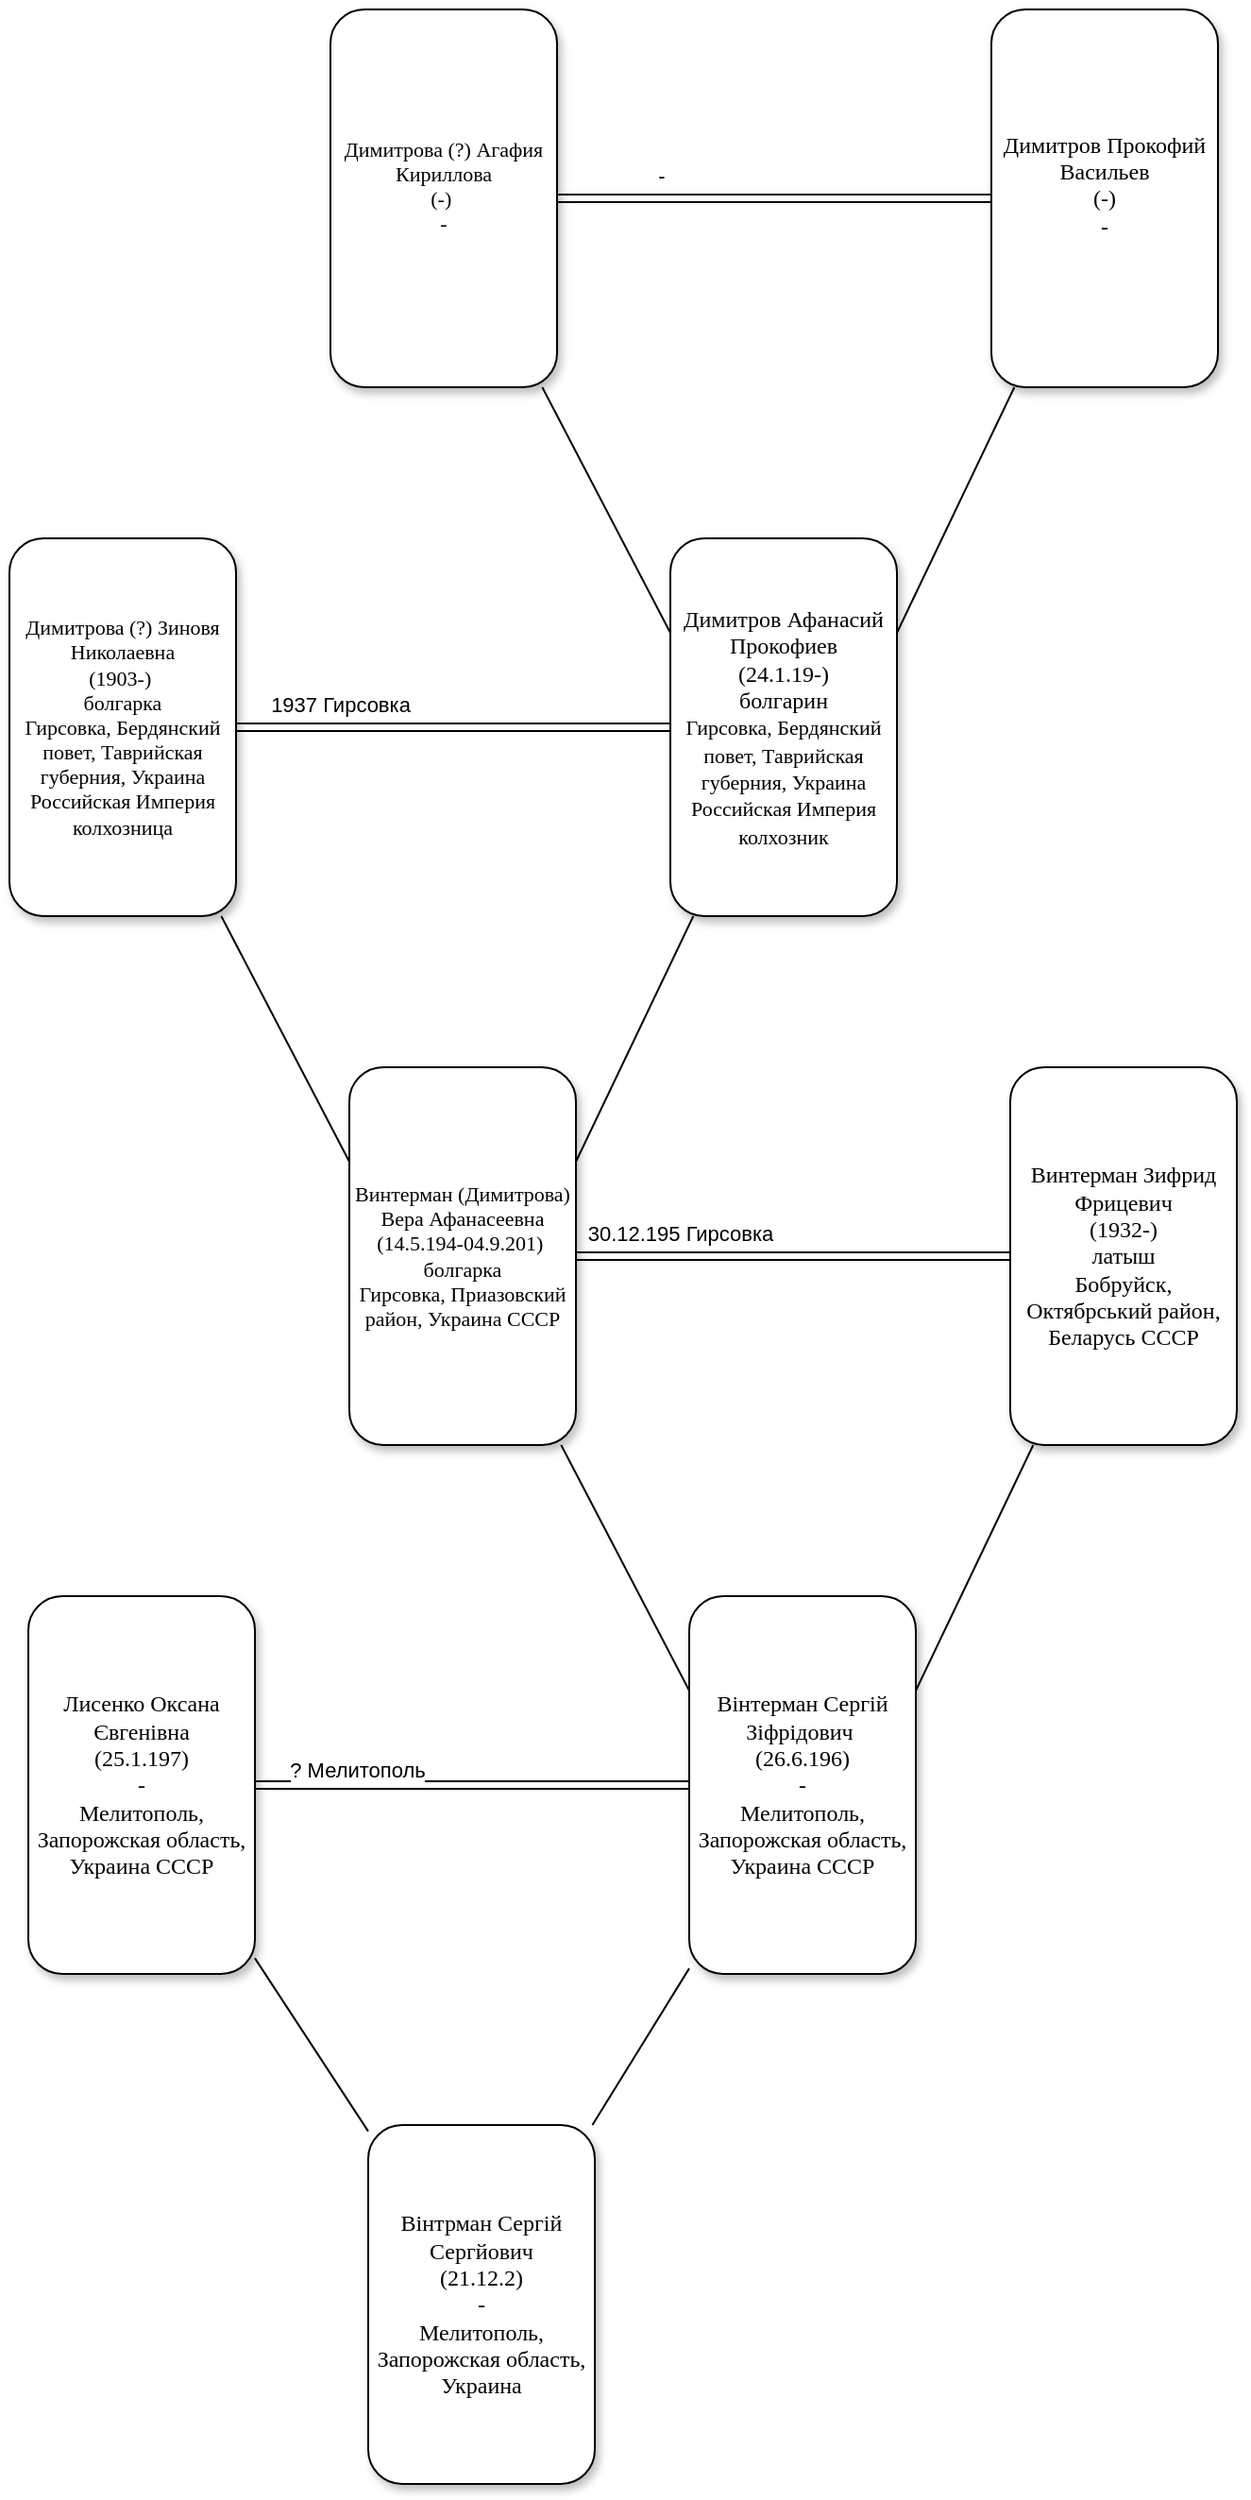 <mxfile version="24.8.4">
  <diagram name="Page-1" id="10a91c8b-09ff-31b1-d368-03940ed4cc9e">
    <mxGraphModel dx="1173" dy="1439" grid="1" gridSize="10" guides="1" tooltips="1" connect="1" arrows="1" fold="1" page="1" pageScale="1" pageWidth="1100" pageHeight="850" background="none" math="0" shadow="0">
      <root>
        <mxCell id="0" />
        <mxCell id="1" parent="0" />
        <mxCell id="62893188c0fa7362-1" value="Вінтрман Сергій Сергйович&lt;div&gt;(21.12.2)&lt;/div&gt;&lt;div&gt;-&lt;/div&gt;&lt;div&gt;Мелитополь, Запорожская область, Украина&lt;/div&gt;" style="whiteSpace=wrap;html=1;rounded=1;shadow=1;labelBackgroundColor=none;strokeWidth=1;fontFamily=Verdana;fontSize=12;align=center;" parent="1" vertex="1">
          <mxGeometry x="480" y="690" width="120" height="190" as="geometry" />
        </mxCell>
        <mxCell id="62893188c0fa7362-2" value="Лисенко Оксана Євгенівна&lt;div&gt;(25.1.197)&lt;/div&gt;&lt;div&gt;-&lt;/div&gt;&lt;div&gt;Мелитополь, Запорожская область, Украина СССР&lt;/div&gt;" style="whiteSpace=wrap;html=1;rounded=1;shadow=1;labelBackgroundColor=none;strokeWidth=1;fontFamily=Verdana;fontSize=12;align=center;" parent="1" vertex="1">
          <mxGeometry x="300" y="410" width="120" height="200" as="geometry" />
        </mxCell>
        <mxCell id="c7k48cxhKmRUR40ziaNG-1" style="edgeStyle=orthogonalEdgeStyle;rounded=0;orthogonalLoop=1;jettySize=auto;html=1;exitX=0;exitY=0.5;exitDx=0;exitDy=0;entryX=1;entryY=0.5;entryDx=0;entryDy=0;strokeColor=default;shape=link;" edge="1" parent="1" source="62893188c0fa7362-3" target="62893188c0fa7362-2">
          <mxGeometry relative="1" as="geometry" />
        </mxCell>
        <mxCell id="c7k48cxhKmRUR40ziaNG-17" value="? Мелитополь" style="edgeLabel;html=1;align=center;verticalAlign=middle;resizable=0;points=[];" vertex="1" connectable="0" parent="c7k48cxhKmRUR40ziaNG-1">
          <mxGeometry x="0.531" y="-8" relative="1" as="geometry">
            <mxPoint as="offset" />
          </mxGeometry>
        </mxCell>
        <mxCell id="62893188c0fa7362-3" value="&lt;span&gt;Вінтерман Сергій Зіфрідович&amp;nbsp;&lt;/span&gt;&lt;div&gt;(26.6.196)&lt;/div&gt;&lt;div&gt;-&lt;/div&gt;&lt;div&gt;Мелитополь, Запорожская область, Украина СССР&lt;/div&gt;" style="whiteSpace=wrap;html=1;rounded=1;shadow=1;labelBackgroundColor=none;strokeWidth=1;fontFamily=Verdana;fontSize=12;align=center;" parent="1" vertex="1">
          <mxGeometry x="650" y="410" width="120" height="200" as="geometry" />
        </mxCell>
        <mxCell id="62893188c0fa7362-4" value="" style="rounded=0;html=1;labelBackgroundColor=none;startArrow=none;startFill=0;startSize=5;endArrow=none;endFill=0;endSize=5;jettySize=auto;orthogonalLoop=1;strokeWidth=1;fontFamily=Verdana;fontSize=12" parent="1" source="62893188c0fa7362-1" target="62893188c0fa7362-3" edge="1">
          <mxGeometry x="-0.3" y="13" relative="1" as="geometry">
            <mxPoint as="offset" />
          </mxGeometry>
        </mxCell>
        <mxCell id="62893188c0fa7362-5" value="" style="rounded=0;html=1;labelBackgroundColor=none;startArrow=none;startFill=0;startSize=5;endArrow=none;endFill=0;endSize=5;jettySize=auto;orthogonalLoop=1;strokeWidth=1;fontFamily=Verdana;fontSize=12" parent="1" source="62893188c0fa7362-1" target="62893188c0fa7362-2" edge="1">
          <mxGeometry x="-0.359" y="-11" relative="1" as="geometry">
            <mxPoint as="offset" />
          </mxGeometry>
        </mxCell>
        <mxCell id="c7k48cxhKmRUR40ziaNG-10" value="&lt;div style=&quot;font-size: 11px;&quot;&gt;&lt;font style=&quot;font-size: 11px;&quot;&gt;Винтерман (Димитрова) Вера Афанасеевна&lt;/font&gt;&lt;/div&gt;&lt;div style=&quot;font-size: 11px;&quot;&gt;&lt;font style=&quot;font-size: 11px;&quot;&gt;(14.5.194-04.9.201)&amp;nbsp;&lt;/font&gt;&lt;/div&gt;&lt;div style=&quot;font-size: 11px;&quot;&gt;&lt;font style=&quot;font-size: 11px;&quot;&gt;болгарка&lt;/font&gt;&lt;/div&gt;&lt;div style=&quot;font-size: 11px;&quot;&gt;&lt;font style=&quot;font-size: 11px;&quot;&gt;Гирсовка, Приазовский район, Украина СССР&lt;/font&gt;&lt;/div&gt;" style="whiteSpace=wrap;html=1;rounded=1;shadow=1;labelBackgroundColor=none;strokeWidth=1;fontFamily=Verdana;fontSize=12;align=center;" vertex="1" parent="1">
          <mxGeometry x="470" y="130" width="120" height="200" as="geometry" />
        </mxCell>
        <mxCell id="c7k48cxhKmRUR40ziaNG-11" style="edgeStyle=orthogonalEdgeStyle;rounded=0;orthogonalLoop=1;jettySize=auto;html=1;exitX=0;exitY=0.5;exitDx=0;exitDy=0;entryX=1;entryY=0.5;entryDx=0;entryDy=0;strokeColor=default;shape=link;" edge="1" parent="1" source="c7k48cxhKmRUR40ziaNG-12" target="c7k48cxhKmRUR40ziaNG-10">
          <mxGeometry relative="1" as="geometry" />
        </mxCell>
        <mxCell id="c7k48cxhKmRUR40ziaNG-16" value="30.12.195 Гирсовка" style="edgeLabel;html=1;align=center;verticalAlign=middle;resizable=0;points=[];" vertex="1" connectable="0" parent="c7k48cxhKmRUR40ziaNG-11">
          <mxGeometry x="0.526" y="-12" relative="1" as="geometry">
            <mxPoint as="offset" />
          </mxGeometry>
        </mxCell>
        <mxCell id="c7k48cxhKmRUR40ziaNG-12" value="Винтерман Зифрид Фрицевич&lt;div&gt;(1932-)&lt;/div&gt;&lt;div&gt;латыш&lt;/div&gt;&lt;div&gt;Бобруйск, Октябрський район, Беларусь СССР&lt;/div&gt;" style="whiteSpace=wrap;html=1;rounded=1;shadow=1;labelBackgroundColor=none;strokeWidth=1;fontFamily=Verdana;fontSize=12;align=center;" vertex="1" parent="1">
          <mxGeometry x="820" y="130" width="120" height="200" as="geometry" />
        </mxCell>
        <mxCell id="c7k48cxhKmRUR40ziaNG-13" value="" style="rounded=0;html=1;labelBackgroundColor=none;startArrow=none;startFill=0;startSize=5;endArrow=none;endFill=0;endSize=5;jettySize=auto;orthogonalLoop=1;strokeWidth=1;fontFamily=Verdana;fontSize=12;exitX=1;exitY=0.25;exitDx=0;exitDy=0;" edge="1" parent="1" source="62893188c0fa7362-3" target="c7k48cxhKmRUR40ziaNG-12">
          <mxGeometry x="-0.3" y="13" relative="1" as="geometry">
            <mxPoint as="offset" />
            <mxPoint x="770" y="370" as="sourcePoint" />
          </mxGeometry>
        </mxCell>
        <mxCell id="c7k48cxhKmRUR40ziaNG-14" value="" style="rounded=0;html=1;labelBackgroundColor=none;startArrow=none;startFill=0;startSize=5;endArrow=none;endFill=0;endSize=5;jettySize=auto;orthogonalLoop=1;strokeWidth=1;fontFamily=Verdana;fontSize=12;exitX=0;exitY=0.25;exitDx=0;exitDy=0;" edge="1" parent="1" source="62893188c0fa7362-3" target="c7k48cxhKmRUR40ziaNG-10">
          <mxGeometry x="-0.359" y="-11" relative="1" as="geometry">
            <mxPoint as="offset" />
            <mxPoint x="665" y="390" as="sourcePoint" />
          </mxGeometry>
        </mxCell>
        <mxCell id="c7k48cxhKmRUR40ziaNG-19" value="&lt;div style=&quot;font-size: 11px;&quot;&gt;&lt;font style=&quot;font-size: 11px;&quot;&gt;Димитрова (?) Зиновя Николаевна&lt;/font&gt;&lt;/div&gt;&lt;div style=&quot;font-size: 11px;&quot;&gt;&lt;font style=&quot;font-size: 11px;&quot;&gt;(1903-)&amp;nbsp;&lt;/font&gt;&lt;/div&gt;&lt;div style=&quot;font-size: 11px;&quot;&gt;&lt;font style=&quot;font-size: 11px;&quot;&gt;болгарка&lt;/font&gt;&lt;/div&gt;&lt;div style=&quot;font-size: 11px;&quot;&gt;Гирсовка, Бердянский повет, Таврийская губерния, Украина Российская Империя&lt;/div&gt;&lt;div style=&quot;font-size: 11px;&quot;&gt;колхозница&lt;/div&gt;" style="whiteSpace=wrap;html=1;rounded=1;shadow=1;labelBackgroundColor=none;strokeWidth=1;fontFamily=Verdana;fontSize=12;align=center;" vertex="1" parent="1">
          <mxGeometry x="290" y="-150" width="120" height="200" as="geometry" />
        </mxCell>
        <mxCell id="c7k48cxhKmRUR40ziaNG-20" style="edgeStyle=orthogonalEdgeStyle;rounded=0;orthogonalLoop=1;jettySize=auto;html=1;exitX=0;exitY=0.5;exitDx=0;exitDy=0;entryX=1;entryY=0.5;entryDx=0;entryDy=0;strokeColor=default;shape=link;" edge="1" parent="1" source="c7k48cxhKmRUR40ziaNG-22" target="c7k48cxhKmRUR40ziaNG-19">
          <mxGeometry relative="1" as="geometry" />
        </mxCell>
        <mxCell id="c7k48cxhKmRUR40ziaNG-21" value="1937 Гирсовка" style="edgeLabel;html=1;align=center;verticalAlign=middle;resizable=0;points=[];" vertex="1" connectable="0" parent="c7k48cxhKmRUR40ziaNG-20">
          <mxGeometry x="0.526" y="-12" relative="1" as="geometry">
            <mxPoint as="offset" />
          </mxGeometry>
        </mxCell>
        <mxCell id="c7k48cxhKmRUR40ziaNG-22" value="Димитров Афанасий Прокофиев&lt;div&gt;(24.1.19-)&lt;/div&gt;&lt;div&gt;болгарин&lt;/div&gt;&lt;div&gt;&lt;span style=&quot;font-size: 11px;&quot;&gt;Гирсовка, Бердянский повет, Таврийская губерния, Украина Российская Империя&lt;/span&gt;&lt;/div&gt;&lt;div&gt;&lt;span style=&quot;font-size: 11px;&quot;&gt;колхозник&lt;/span&gt;&lt;/div&gt;" style="whiteSpace=wrap;html=1;rounded=1;shadow=1;labelBackgroundColor=none;strokeWidth=1;fontFamily=Verdana;fontSize=12;align=center;" vertex="1" parent="1">
          <mxGeometry x="640" y="-150" width="120" height="200" as="geometry" />
        </mxCell>
        <mxCell id="c7k48cxhKmRUR40ziaNG-23" value="" style="rounded=0;html=1;labelBackgroundColor=none;startArrow=none;startFill=0;startSize=5;endArrow=none;endFill=0;endSize=5;jettySize=auto;orthogonalLoop=1;strokeWidth=1;fontFamily=Verdana;fontSize=12;exitX=1;exitY=0.25;exitDx=0;exitDy=0;" edge="1" parent="1" source="c7k48cxhKmRUR40ziaNG-10" target="c7k48cxhKmRUR40ziaNG-22">
          <mxGeometry x="-0.3" y="13" relative="1" as="geometry">
            <mxPoint as="offset" />
            <mxPoint x="640" y="150" as="sourcePoint" />
          </mxGeometry>
        </mxCell>
        <mxCell id="c7k48cxhKmRUR40ziaNG-24" value="" style="rounded=0;html=1;labelBackgroundColor=none;startArrow=none;startFill=0;startSize=5;endArrow=none;endFill=0;endSize=5;jettySize=auto;orthogonalLoop=1;strokeWidth=1;fontFamily=Verdana;fontSize=12;exitX=0;exitY=0.25;exitDx=0;exitDy=0;" edge="1" parent="1" source="c7k48cxhKmRUR40ziaNG-10" target="c7k48cxhKmRUR40ziaNG-19">
          <mxGeometry x="-0.359" y="-11" relative="1" as="geometry">
            <mxPoint as="offset" />
            <mxPoint x="440" y="170" as="sourcePoint" />
          </mxGeometry>
        </mxCell>
        <mxCell id="c7k48cxhKmRUR40ziaNG-26" value="&lt;div style=&quot;font-size: 11px;&quot;&gt;&lt;font style=&quot;font-size: 11px;&quot;&gt;Димитрова (?) Агафия Кириллова&lt;/font&gt;&lt;/div&gt;&lt;div style=&quot;font-size: 11px;&quot;&gt;&lt;font style=&quot;font-size: 11px;&quot;&gt;(-)&amp;nbsp;&lt;/font&gt;&lt;/div&gt;&lt;div style=&quot;font-size: 11px;&quot;&gt;-&lt;/div&gt;&lt;div style=&quot;font-size: 11px;&quot;&gt;&lt;br&gt;&lt;/div&gt;" style="whiteSpace=wrap;html=1;rounded=1;shadow=1;labelBackgroundColor=none;strokeWidth=1;fontFamily=Verdana;fontSize=12;align=center;" vertex="1" parent="1">
          <mxGeometry x="460" y="-430" width="120" height="200" as="geometry" />
        </mxCell>
        <mxCell id="c7k48cxhKmRUR40ziaNG-27" style="edgeStyle=orthogonalEdgeStyle;rounded=0;orthogonalLoop=1;jettySize=auto;html=1;exitX=0;exitY=0.5;exitDx=0;exitDy=0;entryX=1;entryY=0.5;entryDx=0;entryDy=0;strokeColor=default;shape=link;" edge="1" parent="1" source="c7k48cxhKmRUR40ziaNG-29" target="c7k48cxhKmRUR40ziaNG-26">
          <mxGeometry relative="1" as="geometry" />
        </mxCell>
        <mxCell id="c7k48cxhKmRUR40ziaNG-28" value="-" style="edgeLabel;html=1;align=center;verticalAlign=middle;resizable=0;points=[];" vertex="1" connectable="0" parent="c7k48cxhKmRUR40ziaNG-27">
          <mxGeometry x="0.526" y="-12" relative="1" as="geometry">
            <mxPoint as="offset" />
          </mxGeometry>
        </mxCell>
        <mxCell id="c7k48cxhKmRUR40ziaNG-29" value="Димитров Прокофий Васильев&lt;div&gt;(-)&lt;/div&gt;&lt;div&gt;-&lt;/div&gt;&lt;div&gt;&lt;br&gt;&lt;/div&gt;" style="whiteSpace=wrap;html=1;rounded=1;shadow=1;labelBackgroundColor=none;strokeWidth=1;fontFamily=Verdana;fontSize=12;align=center;" vertex="1" parent="1">
          <mxGeometry x="810" y="-430" width="120" height="200" as="geometry" />
        </mxCell>
        <mxCell id="c7k48cxhKmRUR40ziaNG-30" value="" style="rounded=0;html=1;labelBackgroundColor=none;startArrow=none;startFill=0;startSize=5;endArrow=none;endFill=0;endSize=5;jettySize=auto;orthogonalLoop=1;strokeWidth=1;fontFamily=Verdana;fontSize=12;exitX=1;exitY=0.25;exitDx=0;exitDy=0;" edge="1" parent="1" source="c7k48cxhKmRUR40ziaNG-22" target="c7k48cxhKmRUR40ziaNG-29">
          <mxGeometry x="-0.3" y="13" relative="1" as="geometry">
            <mxPoint as="offset" />
            <mxPoint x="780" y="-110" as="sourcePoint" />
          </mxGeometry>
        </mxCell>
        <mxCell id="c7k48cxhKmRUR40ziaNG-31" value="" style="rounded=0;html=1;labelBackgroundColor=none;startArrow=none;startFill=0;startSize=5;endArrow=none;endFill=0;endSize=5;jettySize=auto;orthogonalLoop=1;strokeWidth=1;fontFamily=Verdana;fontSize=12;exitX=0;exitY=0.25;exitDx=0;exitDy=0;" edge="1" parent="1" source="c7k48cxhKmRUR40ziaNG-22" target="c7k48cxhKmRUR40ziaNG-26">
          <mxGeometry x="-0.359" y="-11" relative="1" as="geometry">
            <mxPoint as="offset" />
            <mxPoint x="620" y="-110" as="sourcePoint" />
          </mxGeometry>
        </mxCell>
      </root>
    </mxGraphModel>
  </diagram>
</mxfile>
